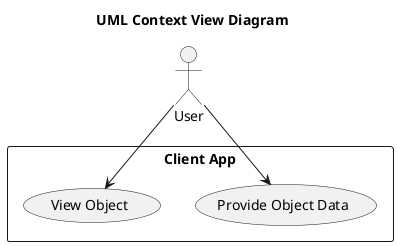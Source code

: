 @startuml ContextView
title "UML Context View Diagram"

actor User

rectangle "Client App" {
    User --> (Provide Object Data)
    User --> (View Object)
}

@enduml
